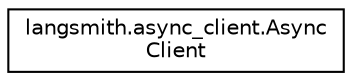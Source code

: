 digraph "Graphical Class Hierarchy"
{
 // LATEX_PDF_SIZE
  edge [fontname="Helvetica",fontsize="10",labelfontname="Helvetica",labelfontsize="10"];
  node [fontname="Helvetica",fontsize="10",shape=record];
  rankdir="LR";
  Node0 [label="langsmith.async_client.Async\lClient",height=0.2,width=0.4,color="black", fillcolor="white", style="filled",URL="$classlangsmith_1_1async__client_1_1AsyncClient.html",tooltip=" "];
}
